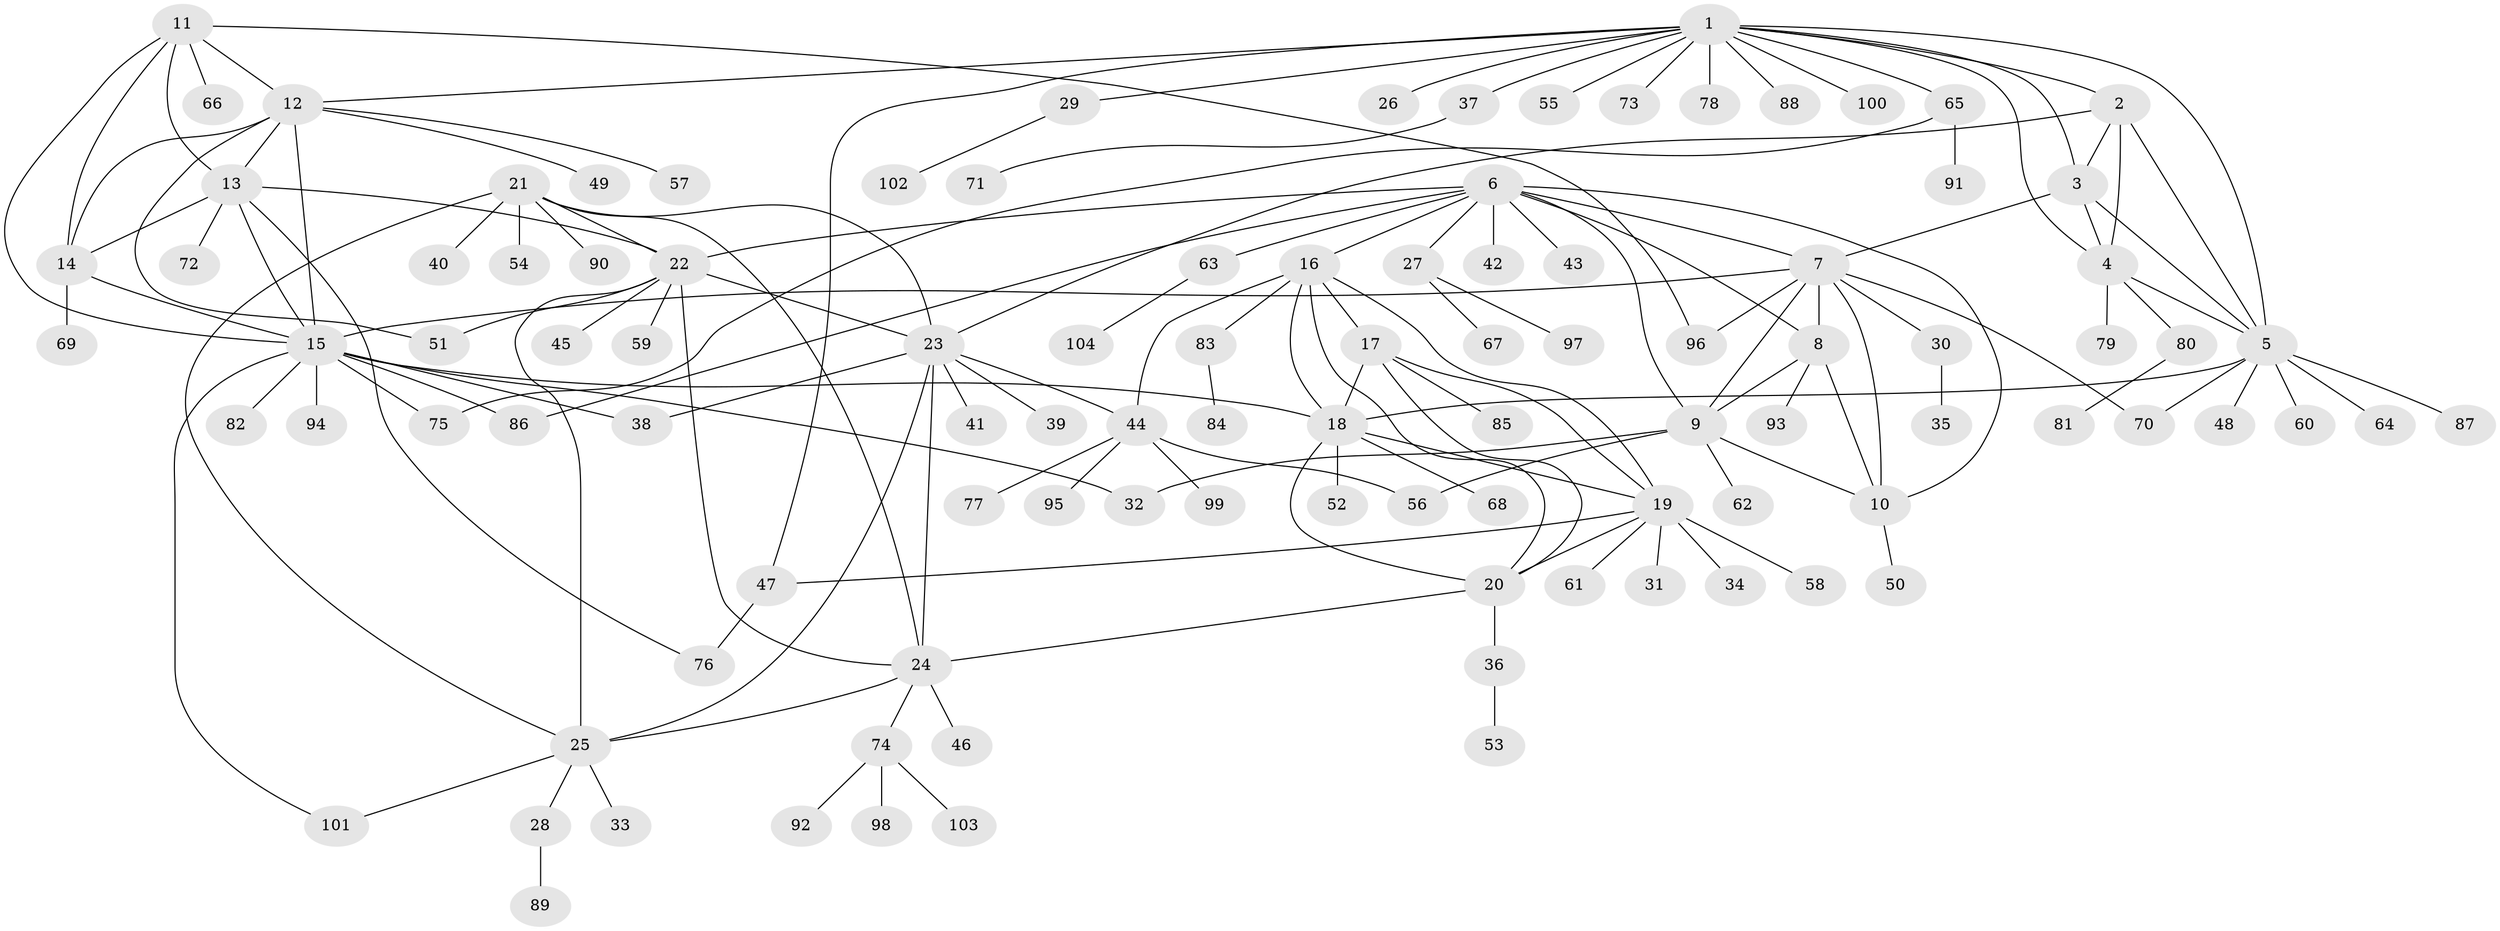 // Generated by graph-tools (version 1.1) at 2025/11/02/27/25 16:11:35]
// undirected, 104 vertices, 151 edges
graph export_dot {
graph [start="1"]
  node [color=gray90,style=filled];
  1;
  2;
  3;
  4;
  5;
  6;
  7;
  8;
  9;
  10;
  11;
  12;
  13;
  14;
  15;
  16;
  17;
  18;
  19;
  20;
  21;
  22;
  23;
  24;
  25;
  26;
  27;
  28;
  29;
  30;
  31;
  32;
  33;
  34;
  35;
  36;
  37;
  38;
  39;
  40;
  41;
  42;
  43;
  44;
  45;
  46;
  47;
  48;
  49;
  50;
  51;
  52;
  53;
  54;
  55;
  56;
  57;
  58;
  59;
  60;
  61;
  62;
  63;
  64;
  65;
  66;
  67;
  68;
  69;
  70;
  71;
  72;
  73;
  74;
  75;
  76;
  77;
  78;
  79;
  80;
  81;
  82;
  83;
  84;
  85;
  86;
  87;
  88;
  89;
  90;
  91;
  92;
  93;
  94;
  95;
  96;
  97;
  98;
  99;
  100;
  101;
  102;
  103;
  104;
  1 -- 2;
  1 -- 3;
  1 -- 4;
  1 -- 5;
  1 -- 12;
  1 -- 26;
  1 -- 29;
  1 -- 37;
  1 -- 47;
  1 -- 55;
  1 -- 65;
  1 -- 73;
  1 -- 78;
  1 -- 88;
  1 -- 100;
  2 -- 3;
  2 -- 4;
  2 -- 5;
  2 -- 23;
  3 -- 4;
  3 -- 5;
  3 -- 7;
  4 -- 5;
  4 -- 79;
  4 -- 80;
  5 -- 18;
  5 -- 48;
  5 -- 60;
  5 -- 64;
  5 -- 70;
  5 -- 87;
  6 -- 7;
  6 -- 8;
  6 -- 9;
  6 -- 10;
  6 -- 16;
  6 -- 22;
  6 -- 27;
  6 -- 42;
  6 -- 43;
  6 -- 63;
  6 -- 86;
  7 -- 8;
  7 -- 9;
  7 -- 10;
  7 -- 15;
  7 -- 30;
  7 -- 70;
  7 -- 96;
  8 -- 9;
  8 -- 10;
  8 -- 93;
  9 -- 10;
  9 -- 32;
  9 -- 56;
  9 -- 62;
  10 -- 50;
  11 -- 12;
  11 -- 13;
  11 -- 14;
  11 -- 15;
  11 -- 66;
  11 -- 96;
  12 -- 13;
  12 -- 14;
  12 -- 15;
  12 -- 49;
  12 -- 51;
  12 -- 57;
  13 -- 14;
  13 -- 15;
  13 -- 22;
  13 -- 72;
  13 -- 76;
  14 -- 15;
  14 -- 69;
  15 -- 18;
  15 -- 32;
  15 -- 38;
  15 -- 75;
  15 -- 82;
  15 -- 86;
  15 -- 94;
  15 -- 101;
  16 -- 17;
  16 -- 18;
  16 -- 19;
  16 -- 20;
  16 -- 44;
  16 -- 83;
  17 -- 18;
  17 -- 19;
  17 -- 20;
  17 -- 85;
  18 -- 19;
  18 -- 20;
  18 -- 52;
  18 -- 68;
  19 -- 20;
  19 -- 31;
  19 -- 34;
  19 -- 47;
  19 -- 58;
  19 -- 61;
  20 -- 24;
  20 -- 36;
  21 -- 22;
  21 -- 23;
  21 -- 24;
  21 -- 25;
  21 -- 40;
  21 -- 54;
  21 -- 90;
  22 -- 23;
  22 -- 24;
  22 -- 25;
  22 -- 45;
  22 -- 51;
  22 -- 59;
  23 -- 24;
  23 -- 25;
  23 -- 38;
  23 -- 39;
  23 -- 41;
  23 -- 44;
  24 -- 25;
  24 -- 46;
  24 -- 74;
  25 -- 28;
  25 -- 33;
  25 -- 101;
  27 -- 67;
  27 -- 97;
  28 -- 89;
  29 -- 102;
  30 -- 35;
  36 -- 53;
  37 -- 71;
  44 -- 56;
  44 -- 77;
  44 -- 95;
  44 -- 99;
  47 -- 76;
  63 -- 104;
  65 -- 75;
  65 -- 91;
  74 -- 92;
  74 -- 98;
  74 -- 103;
  80 -- 81;
  83 -- 84;
}
